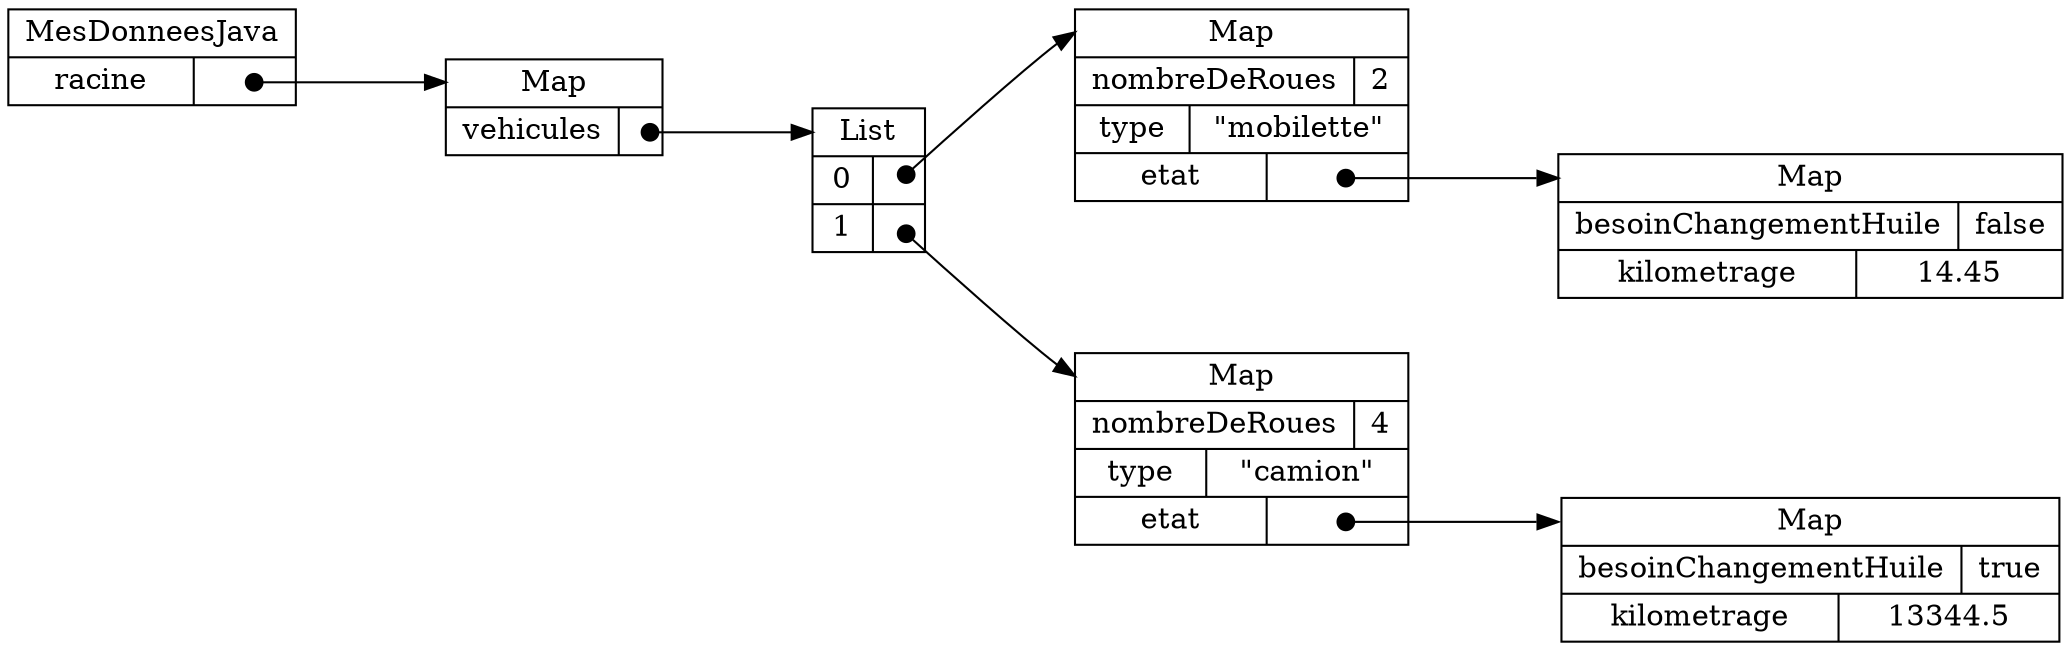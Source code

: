 digraph "MesDonneesJava" {
graph ["rankdir"="LR","compound"="true","ranksep"="1.0","nodesep"="1.0"]
"/" ["label"="<_C>MesDonneesJava|{racine|<racine_racine>}","style"="filled","fillcolor"="white","shape"="record"]
"/racine" ["label"="<_C>Map|{vehicules|<vehicules_vehicules>}","style"="filled","fillcolor"="white","shape"="record"]
"/racine/vehicules" ["label"="<_C>List|{0|<0_0>}|{1|<1_1>}","style"="filled","fillcolor"="white","shape"="record"]
"/racine/vehicules/0" ["label"="<_C>Map|{nombreDeRoues|2}|{type|\"mobilette\"}|{etat|<etat_etat>}","style"="filled","fillcolor"="white","shape"="record"]
"/racine/vehicules/0/etat" ["label"="<_C>Map|{besoinChangementHuile|false}|{kilometrage|14.45}","style"="filled","fillcolor"="white","shape"="record"]
"/racine/vehicules/1" ["label"="<_C>Map|{nombreDeRoues|4}|{type|\"camion\"}|{etat|<etat_etat>}","style"="filled","fillcolor"="white","shape"="record"]
"/racine/vehicules/1/etat" ["label"="<_C>Map|{besoinChangementHuile|true}|{kilometrage|13344.5}","style"="filled","fillcolor"="white","shape"="record"]
"/":"racine_racine":c -> "/racine":"_C" ["tailclip"="false","arrowtail"="dot","dir"="both","label"=""]
"/racine":"vehicules_vehicules":c -> "/racine/vehicules":"_C" ["tailclip"="false","arrowtail"="dot","dir"="both","label"=""]
"/racine/vehicules":"1_1":c -> "/racine/vehicules/1":"_C" ["tailclip"="false","arrowtail"="dot","dir"="both","label"=""]
"/racine/vehicules":"0_0":c -> "/racine/vehicules/0":"_C" ["tailclip"="false","arrowtail"="dot","dir"="both","label"=""]
"/racine/vehicules/0":"etat_etat":c -> "/racine/vehicules/0/etat":"_C" ["tailclip"="false","arrowtail"="dot","dir"="both","label"=""]
"/racine/vehicules/1":"etat_etat":c -> "/racine/vehicules/1/etat":"_C" ["tailclip"="false","arrowtail"="dot","dir"="both","label"=""]
}
